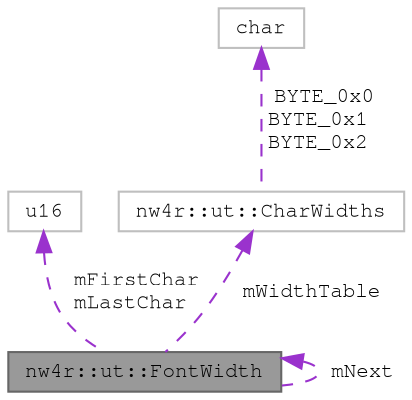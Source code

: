 digraph "nw4r::ut::FontWidth"
{
 // LATEX_PDF_SIZE
  bgcolor="transparent";
  edge [fontname=FreeMono,fontsize=10,labelfontname=FreeMono,labelfontsize=10];
  node [fontname=FreeMono,fontsize=10,shape=box,height=0.2,width=0.4];
  Node1 [label="nw4r::ut::FontWidth",height=0.2,width=0.4,color="gray40", fillcolor="grey60", style="filled", fontcolor="black",tooltip=" "];
  Node2 -> Node1 [dir="back",color="darkorchid3",style="dashed",label=" mFirstChar\nmLastChar" ];
  Node2 [label="u16",height=0.2,width=0.4,color="grey75", fillcolor="white", style="filled",URL="$classu16.html",tooltip=" "];
  Node1 -> Node1 [dir="back",color="darkorchid3",style="dashed",label=" mNext" ];
  Node3 -> Node1 [dir="back",color="darkorchid3",style="dashed",label=" mWidthTable" ];
  Node3 [label="nw4r::ut::CharWidths",height=0.2,width=0.4,color="grey75", fillcolor="white", style="filled",URL="$structnw4r_1_1ut_1_1_char_widths.html",tooltip=" "];
  Node4 -> Node3 [dir="back",color="darkorchid3",style="dashed",label=" BYTE_0x0\nBYTE_0x1\nBYTE_0x2" ];
  Node4 [label="char",height=0.2,width=0.4,color="grey75", fillcolor="white", style="filled",tooltip=" "];
}
